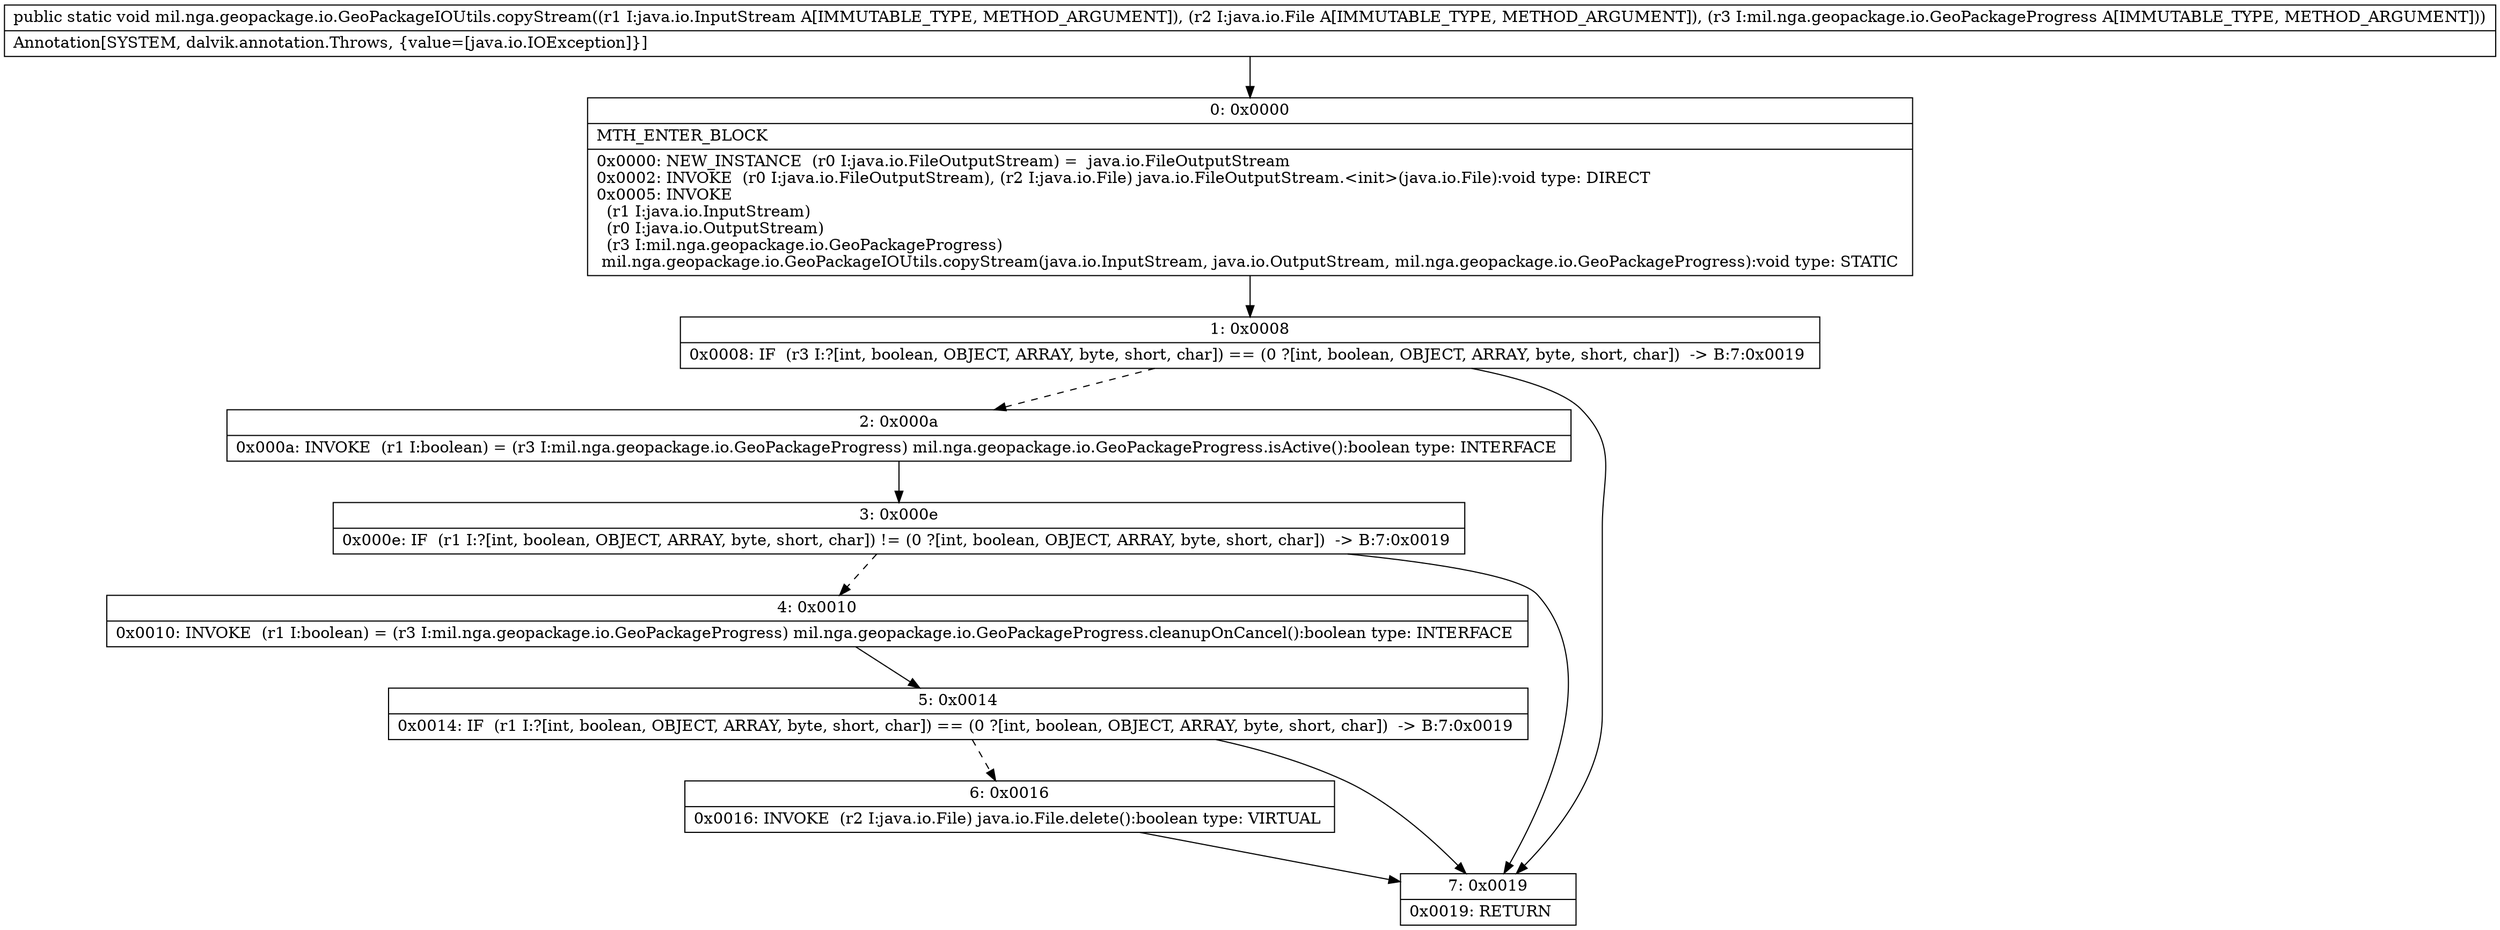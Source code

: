digraph "CFG formil.nga.geopackage.io.GeoPackageIOUtils.copyStream(Ljava\/io\/InputStream;Ljava\/io\/File;Lmil\/nga\/geopackage\/io\/GeoPackageProgress;)V" {
Node_0 [shape=record,label="{0\:\ 0x0000|MTH_ENTER_BLOCK\l|0x0000: NEW_INSTANCE  (r0 I:java.io.FileOutputStream) =  java.io.FileOutputStream \l0x0002: INVOKE  (r0 I:java.io.FileOutputStream), (r2 I:java.io.File) java.io.FileOutputStream.\<init\>(java.io.File):void type: DIRECT \l0x0005: INVOKE  \l  (r1 I:java.io.InputStream)\l  (r0 I:java.io.OutputStream)\l  (r3 I:mil.nga.geopackage.io.GeoPackageProgress)\l mil.nga.geopackage.io.GeoPackageIOUtils.copyStream(java.io.InputStream, java.io.OutputStream, mil.nga.geopackage.io.GeoPackageProgress):void type: STATIC \l}"];
Node_1 [shape=record,label="{1\:\ 0x0008|0x0008: IF  (r3 I:?[int, boolean, OBJECT, ARRAY, byte, short, char]) == (0 ?[int, boolean, OBJECT, ARRAY, byte, short, char])  \-\> B:7:0x0019 \l}"];
Node_2 [shape=record,label="{2\:\ 0x000a|0x000a: INVOKE  (r1 I:boolean) = (r3 I:mil.nga.geopackage.io.GeoPackageProgress) mil.nga.geopackage.io.GeoPackageProgress.isActive():boolean type: INTERFACE \l}"];
Node_3 [shape=record,label="{3\:\ 0x000e|0x000e: IF  (r1 I:?[int, boolean, OBJECT, ARRAY, byte, short, char]) != (0 ?[int, boolean, OBJECT, ARRAY, byte, short, char])  \-\> B:7:0x0019 \l}"];
Node_4 [shape=record,label="{4\:\ 0x0010|0x0010: INVOKE  (r1 I:boolean) = (r3 I:mil.nga.geopackage.io.GeoPackageProgress) mil.nga.geopackage.io.GeoPackageProgress.cleanupOnCancel():boolean type: INTERFACE \l}"];
Node_5 [shape=record,label="{5\:\ 0x0014|0x0014: IF  (r1 I:?[int, boolean, OBJECT, ARRAY, byte, short, char]) == (0 ?[int, boolean, OBJECT, ARRAY, byte, short, char])  \-\> B:7:0x0019 \l}"];
Node_6 [shape=record,label="{6\:\ 0x0016|0x0016: INVOKE  (r2 I:java.io.File) java.io.File.delete():boolean type: VIRTUAL \l}"];
Node_7 [shape=record,label="{7\:\ 0x0019|0x0019: RETURN   \l}"];
MethodNode[shape=record,label="{public static void mil.nga.geopackage.io.GeoPackageIOUtils.copyStream((r1 I:java.io.InputStream A[IMMUTABLE_TYPE, METHOD_ARGUMENT]), (r2 I:java.io.File A[IMMUTABLE_TYPE, METHOD_ARGUMENT]), (r3 I:mil.nga.geopackage.io.GeoPackageProgress A[IMMUTABLE_TYPE, METHOD_ARGUMENT]))  | Annotation[SYSTEM, dalvik.annotation.Throws, \{value=[java.io.IOException]\}]\l}"];
MethodNode -> Node_0;
Node_0 -> Node_1;
Node_1 -> Node_2[style=dashed];
Node_1 -> Node_7;
Node_2 -> Node_3;
Node_3 -> Node_4[style=dashed];
Node_3 -> Node_7;
Node_4 -> Node_5;
Node_5 -> Node_6[style=dashed];
Node_5 -> Node_7;
Node_6 -> Node_7;
}

